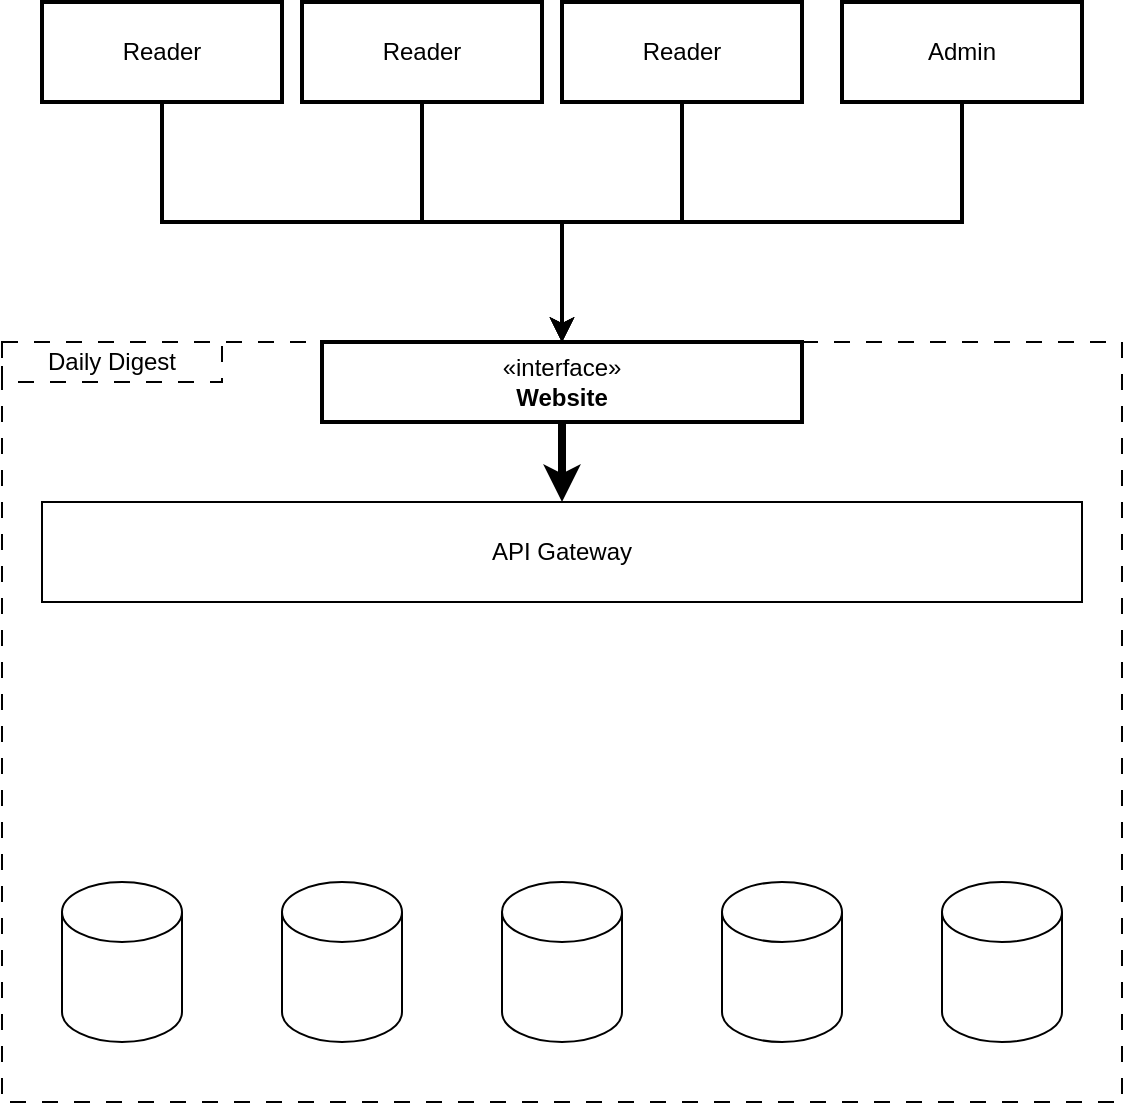 <mxfile version="24.7.17">
  <diagram name="Page-1" id="c4acf3e9-155e-7222-9cf6-157b1a14988f">
    <mxGraphModel dx="1103" dy="724" grid="1" gridSize="10" guides="1" tooltips="1" connect="1" arrows="1" fold="1" page="1" pageScale="1" pageWidth="850" pageHeight="1100" background="none" math="0" shadow="0">
      <root>
        <mxCell id="0" />
        <mxCell id="1" parent="0" />
        <mxCell id="bPye6WeQD-SdXCSKzYyQ-9" value="" style="rounded=0;whiteSpace=wrap;html=1;fillColor=none;dashed=1;dashPattern=8 8;strokeWidth=1;" vertex="1" parent="1">
          <mxGeometry x="100" y="220" width="560" height="380" as="geometry" />
        </mxCell>
        <mxCell id="bPye6WeQD-SdXCSKzYyQ-15" style="edgeStyle=orthogonalEdgeStyle;rounded=0;orthogonalLoop=1;jettySize=auto;html=1;exitX=0.5;exitY=1;exitDx=0;exitDy=0;strokeWidth=2;entryX=0.5;entryY=0;entryDx=0;entryDy=0;" edge="1" parent="1" source="bPye6WeQD-SdXCSKzYyQ-1" target="bPye6WeQD-SdXCSKzYyQ-9">
          <mxGeometry relative="1" as="geometry">
            <mxPoint x="380" y="200" as="targetPoint" />
          </mxGeometry>
        </mxCell>
        <mxCell id="bPye6WeQD-SdXCSKzYyQ-3" value="API Gateway" style="html=1;whiteSpace=wrap;fillColor=default;" vertex="1" parent="1">
          <mxGeometry x="120" y="300" width="520" height="50" as="geometry" />
        </mxCell>
        <mxCell id="bPye6WeQD-SdXCSKzYyQ-12" style="edgeStyle=orthogonalEdgeStyle;rounded=0;orthogonalLoop=1;jettySize=auto;html=1;exitX=0.5;exitY=1;exitDx=0;exitDy=0;entryX=0.5;entryY=0;entryDx=0;entryDy=0;strokeWidth=2;" edge="1" parent="1" source="bPye6WeQD-SdXCSKzYyQ-4" target="bPye6WeQD-SdXCSKzYyQ-22">
          <mxGeometry relative="1" as="geometry" />
        </mxCell>
        <mxCell id="bPye6WeQD-SdXCSKzYyQ-13" style="edgeStyle=orthogonalEdgeStyle;rounded=0;orthogonalLoop=1;jettySize=auto;html=1;exitX=0.5;exitY=1;exitDx=0;exitDy=0;entryX=0.5;entryY=0;entryDx=0;entryDy=0;strokeWidth=2;" edge="1" parent="1" source="bPye6WeQD-SdXCSKzYyQ-5" target="bPye6WeQD-SdXCSKzYyQ-22">
          <mxGeometry relative="1" as="geometry" />
        </mxCell>
        <mxCell id="bPye6WeQD-SdXCSKzYyQ-14" style="edgeStyle=orthogonalEdgeStyle;rounded=0;orthogonalLoop=1;jettySize=auto;html=1;exitX=0.5;exitY=1;exitDx=0;exitDy=0;entryX=0.5;entryY=0;entryDx=0;entryDy=0;strokeWidth=2;" edge="1" parent="1" source="bPye6WeQD-SdXCSKzYyQ-6" target="bPye6WeQD-SdXCSKzYyQ-22">
          <mxGeometry relative="1" as="geometry" />
        </mxCell>
        <mxCell id="bPye6WeQD-SdXCSKzYyQ-10" value="Daily Digest" style="rounded=0;whiteSpace=wrap;html=1;fillColor=none;dashed=1;strokeColor=default;dashPattern=8 8;" vertex="1" parent="1">
          <mxGeometry x="100" y="220" width="110" height="20" as="geometry" />
        </mxCell>
        <mxCell id="bPye6WeQD-SdXCSKzYyQ-24" style="edgeStyle=orthogonalEdgeStyle;rounded=0;orthogonalLoop=1;jettySize=auto;html=1;exitX=0.5;exitY=1;exitDx=0;exitDy=0;strokeWidth=4;" edge="1" parent="1" source="bPye6WeQD-SdXCSKzYyQ-22" target="bPye6WeQD-SdXCSKzYyQ-3">
          <mxGeometry relative="1" as="geometry" />
        </mxCell>
        <mxCell id="bPye6WeQD-SdXCSKzYyQ-22" value="«interface»&lt;br&gt;&lt;b&gt;Website&lt;/b&gt;" style="html=1;whiteSpace=wrap;strokeWidth=2;" vertex="1" parent="1">
          <mxGeometry x="260" y="220" width="240" height="40" as="geometry" />
        </mxCell>
        <mxCell id="bPye6WeQD-SdXCSKzYyQ-23" value="" style="group;strokeWidth=5;" vertex="1" connectable="0" parent="1">
          <mxGeometry x="120" y="50" width="520" height="50" as="geometry" />
        </mxCell>
        <mxCell id="bPye6WeQD-SdXCSKzYyQ-1" value="Reader" style="html=1;whiteSpace=wrap;strokeWidth=2;" vertex="1" parent="bPye6WeQD-SdXCSKzYyQ-23">
          <mxGeometry width="120" height="50" as="geometry" />
        </mxCell>
        <mxCell id="bPye6WeQD-SdXCSKzYyQ-4" value="Reader" style="html=1;whiteSpace=wrap;strokeWidth=2;" vertex="1" parent="bPye6WeQD-SdXCSKzYyQ-23">
          <mxGeometry x="130" width="120" height="50" as="geometry" />
        </mxCell>
        <mxCell id="bPye6WeQD-SdXCSKzYyQ-5" value="Reader" style="html=1;whiteSpace=wrap;strokeWidth=2;" vertex="1" parent="bPye6WeQD-SdXCSKzYyQ-23">
          <mxGeometry x="260" width="120" height="50" as="geometry" />
        </mxCell>
        <mxCell id="bPye6WeQD-SdXCSKzYyQ-6" value="Admin" style="html=1;whiteSpace=wrap;strokeWidth=2;" vertex="1" parent="bPye6WeQD-SdXCSKzYyQ-23">
          <mxGeometry x="400" width="120" height="50" as="geometry" />
        </mxCell>
        <mxCell id="bPye6WeQD-SdXCSKzYyQ-25" value="" style="group" vertex="1" connectable="0" parent="1">
          <mxGeometry x="130" y="490" width="500" height="80" as="geometry" />
        </mxCell>
        <mxCell id="bPye6WeQD-SdXCSKzYyQ-17" value="" style="shape=cylinder3;whiteSpace=wrap;html=1;boundedLbl=1;backgroundOutline=1;size=15;" vertex="1" parent="bPye6WeQD-SdXCSKzYyQ-25">
          <mxGeometry width="60" height="80" as="geometry" />
        </mxCell>
        <mxCell id="bPye6WeQD-SdXCSKzYyQ-18" value="" style="shape=cylinder3;whiteSpace=wrap;html=1;boundedLbl=1;backgroundOutline=1;size=15;" vertex="1" parent="bPye6WeQD-SdXCSKzYyQ-25">
          <mxGeometry x="220" width="60" height="80" as="geometry" />
        </mxCell>
        <mxCell id="bPye6WeQD-SdXCSKzYyQ-19" value="" style="shape=cylinder3;whiteSpace=wrap;html=1;boundedLbl=1;backgroundOutline=1;size=15;" vertex="1" parent="bPye6WeQD-SdXCSKzYyQ-25">
          <mxGeometry x="330" width="60" height="80" as="geometry" />
        </mxCell>
        <mxCell id="bPye6WeQD-SdXCSKzYyQ-20" value="" style="shape=cylinder3;whiteSpace=wrap;html=1;boundedLbl=1;backgroundOutline=1;size=15;" vertex="1" parent="bPye6WeQD-SdXCSKzYyQ-25">
          <mxGeometry x="440" width="60" height="80" as="geometry" />
        </mxCell>
        <mxCell id="bPye6WeQD-SdXCSKzYyQ-21" value="" style="shape=cylinder3;whiteSpace=wrap;html=1;boundedLbl=1;backgroundOutline=1;size=15;" vertex="1" parent="bPye6WeQD-SdXCSKzYyQ-25">
          <mxGeometry x="110" width="60" height="80" as="geometry" />
        </mxCell>
      </root>
    </mxGraphModel>
  </diagram>
</mxfile>
